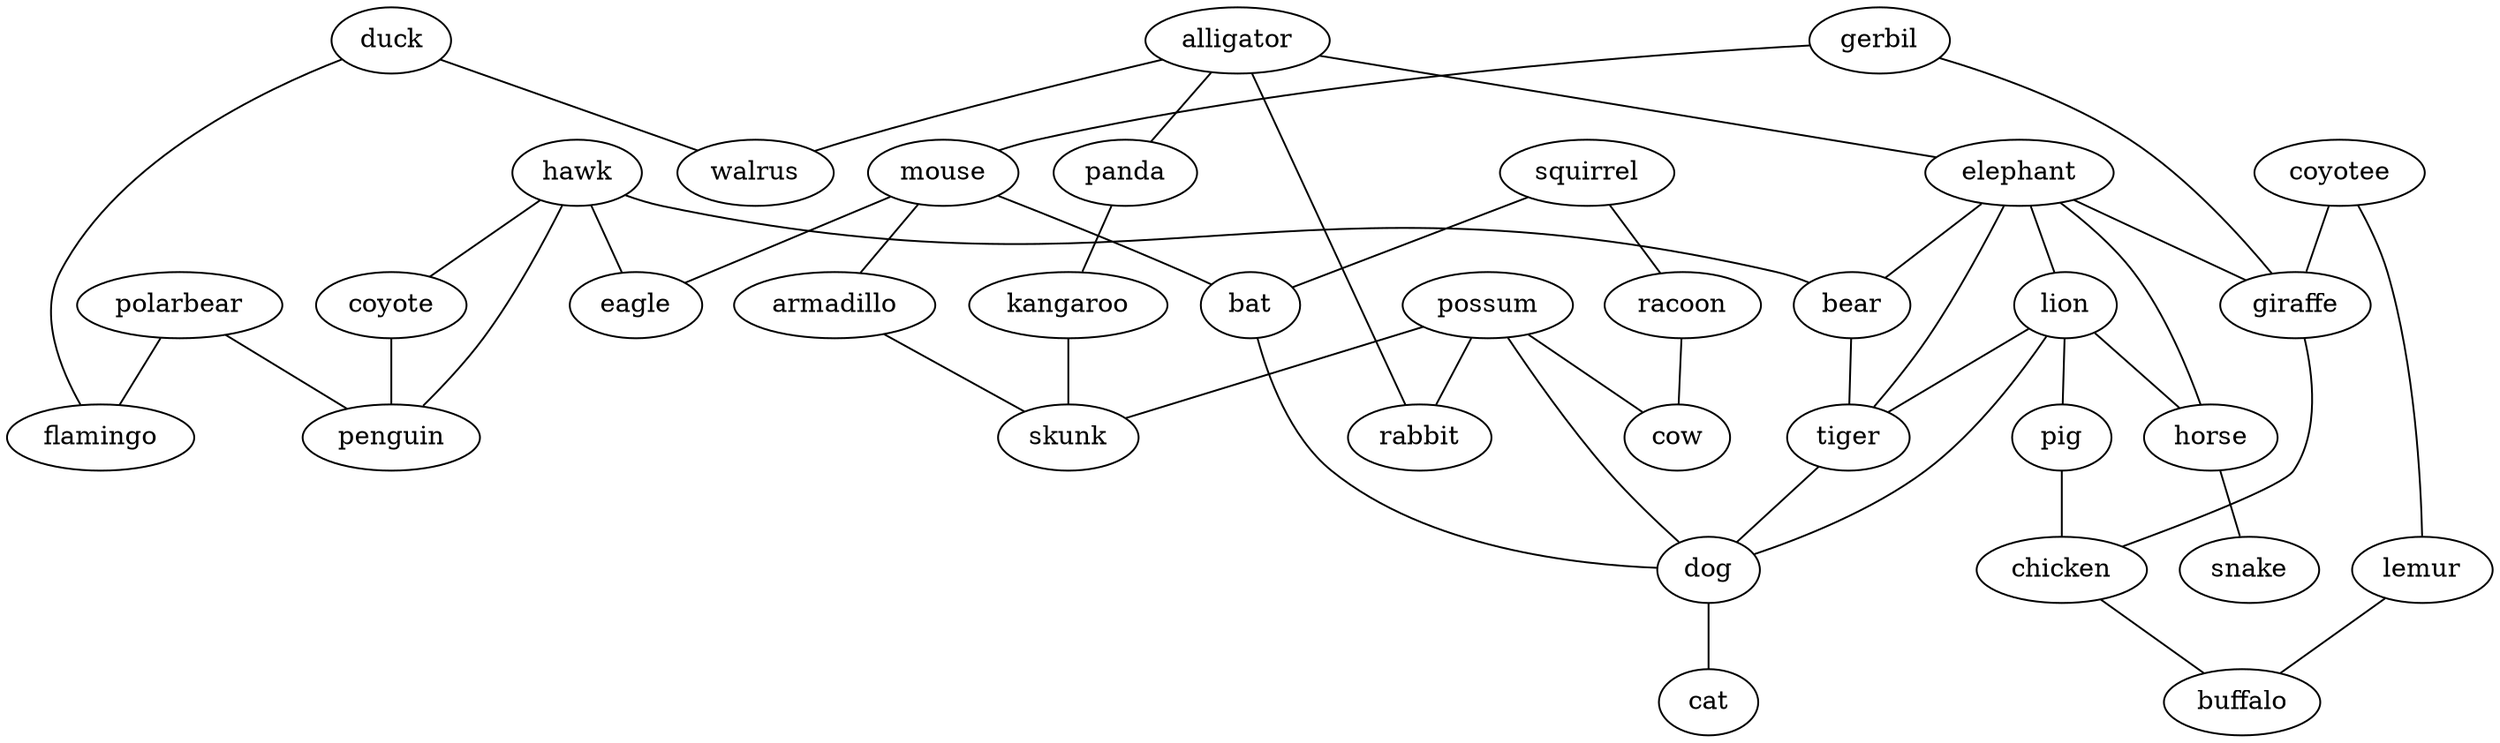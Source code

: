 strict graph G {
polarbear;
duck;
hawk;
gerbil;
alligator;
mouse;
panda;
elephant;
coyotee;
eagle;
squirrel;
lion;
kangaroo;
horse;
bear;
tiger;
possum;
giraffe;
armadillo;
snake;
rabbit;
coyote;
pig;
penguin;
racoon;
bat;
flamingo;
cow;
walrus;
lemur;
dog;
cat;
chicken;
skunk;
buffalo;
polarbear -- flamingo  [weight=1];
polarbear -- penguin  [weight=1];
duck -- flamingo  [weight=1];
duck -- walrus  [weight=1];
hawk -- eagle  [weight=1];
hawk -- bear  [weight=1];
hawk -- coyote  [weight=1];
hawk -- penguin  [weight=1];
gerbil -- giraffe  [weight=1];
gerbil -- mouse  [weight=1];
alligator -- rabbit  [weight=1];
alligator -- elephant  [weight=1];
alligator -- walrus  [weight=1];
alligator -- panda  [weight=1];
mouse -- eagle  [weight=1];
mouse -- bat  [weight=1];
mouse -- armadillo  [weight=1];
panda -- kangaroo  [weight=1];
elephant -- horse  [weight=1];
elephant -- bear  [weight=1];
elephant -- tiger  [weight=1];
elephant -- lion  [weight=1];
elephant -- giraffe  [weight=1];
coyotee -- lemur  [weight=1];
coyotee -- giraffe  [weight=1];
squirrel -- racoon  [weight=1];
squirrel -- bat  [weight=1];
lion -- horse  [weight=1];
lion -- dog  [weight=1];
lion -- pig  [weight=1];
lion -- tiger  [weight=1];
kangaroo -- skunk  [weight=1];
horse -- snake  [weight=1];
bear -- tiger  [weight=1];
tiger -- dog  [weight=1];
possum -- cow  [weight=1];
possum -- dog  [weight=1];
possum -- rabbit  [weight=1];
possum -- skunk  [weight=1];
giraffe -- chicken  [weight=1];
armadillo -- skunk  [weight=1];
coyote -- penguin  [weight=1];
pig -- chicken  [weight=1];
racoon -- cow  [weight=1];
bat -- dog  [weight=1];
lemur -- buffalo  [weight=1];
dog -- cat  [weight=1];
chicken -- buffalo  [weight=1];
}
